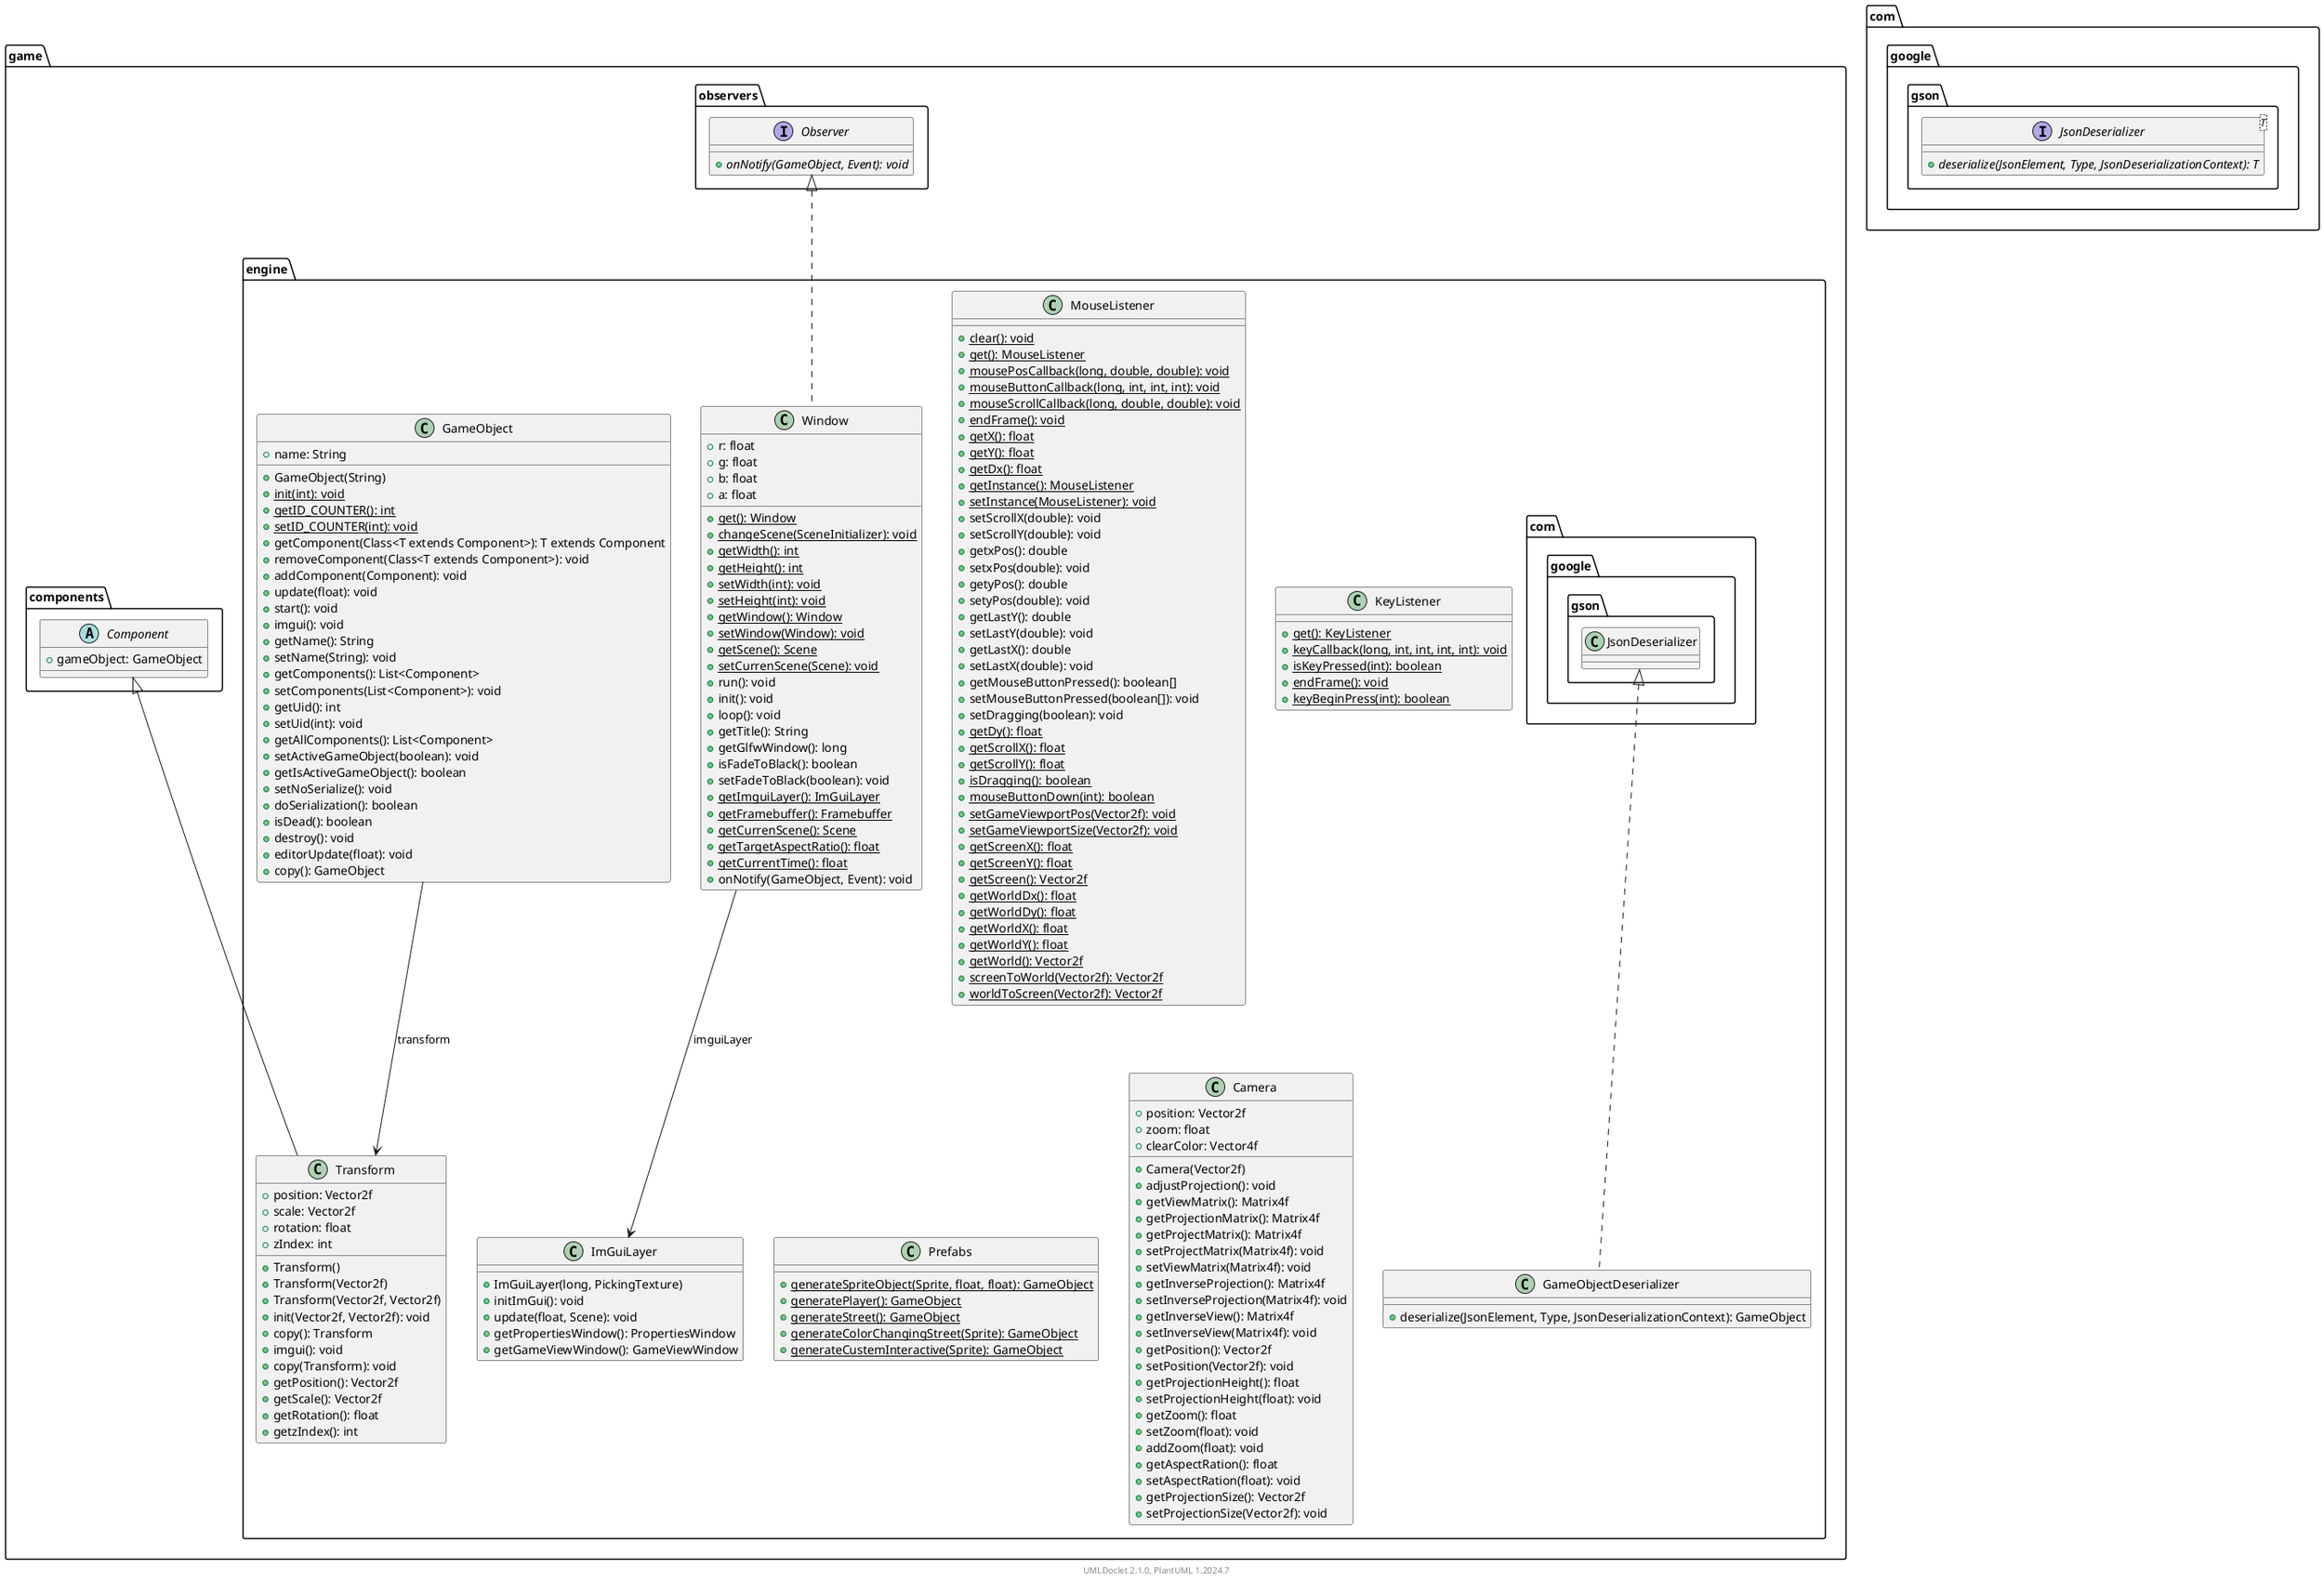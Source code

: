 @startuml
    namespace game.engine {

        class MouseListener [[MouseListener.html]] {
            {static} +clear(): void
            {static} +get(): MouseListener
            {static} +mousePosCallback(long, double, double): void
            {static} +mouseButtonCallback(long, int, int, int): void
            {static} +mouseScrollCallback(long, double, double): void
            {static} +endFrame(): void
            {static} +getX(): float
            {static} +getY(): float
            {static} +getDx(): float
            {static} +getInstance(): MouseListener
            {static} +setInstance(MouseListener): void
            +setScrollX(double): void
            +setScrollY(double): void
            +getxPos(): double
            +setxPos(double): void
            +getyPos(): double
            +setyPos(double): void
            +getLastY(): double
            +setLastY(double): void
            +getLastX(): double
            +setLastX(double): void
            +getMouseButtonPressed(): boolean[]
            +setMouseButtonPressed(boolean[]): void
            +setDragging(boolean): void
            {static} +getDy(): float
            {static} +getScrollX(): float
            {static} +getScrollY(): float
            {static} +isDragging(): boolean
            {static} +mouseButtonDown(int): boolean
            {static} +setGameViewportPos(Vector2f): void
            {static} +setGameViewportSize(Vector2f): void
            {static} +getScreenX(): float
            {static} +getScreenY(): float
            {static} +getScreen(): Vector2f
            {static} +getWorldDx(): float
            {static} +getWorldDy(): float
            {static} +getWorldX(): float
            {static} +getWorldY(): float
            {static} +getWorld(): Vector2f
            {static} +screenToWorld(Vector2f): Vector2f
            {static} +worldToScreen(Vector2f): Vector2f
        }

        class Window [[Window.html]] {
            +r: float
            +g: float
            +b: float
            +a: float
            {static} +get(): Window
            {static} +changeScene(SceneInitializer): void
            {static} +getWidth(): int
            {static} +getHeight(): int
            {static} +setWidth(int): void
            {static} +setHeight(int): void
            {static} +getWindow(): Window
            {static} +setWindow(Window): void
            {static} +getScene(): Scene
            {static} +setCurrenScene(Scene): void
            +run(): void
            +init(): void
            +loop(): void
            +getTitle(): String
            +getGlfwWindow(): long
            +isFadeToBlack(): boolean
            +setFadeToBlack(boolean): void
            {static} +getImguiLayer(): ImGuiLayer
            {static} +getFramebuffer(): Framebuffer
            {static} +getCurrenScene(): Scene
            {static} +getTargetAspectRatio(): float
            {static} +getCurrentTime(): float
            +onNotify(GameObject, Event): void
        }

        class Transform [[Transform.html]] {
            +position: Vector2f
            +scale: Vector2f
            +rotation: float
            +zIndex: int
            +Transform()
            +Transform(Vector2f)
            +Transform(Vector2f, Vector2f)
            +init(Vector2f, Vector2f): void
            +copy(): Transform
            +imgui(): void
            +copy(Transform): void
            +getPosition(): Vector2f
            +getScale(): Vector2f
            +getRotation(): float
            +getzIndex(): int
        }

        class KeyListener [[KeyListener.html]] {
            {static} +get(): KeyListener
            {static} +keyCallback(long, int, int, int, int): void
            {static} +isKeyPressed(int): boolean
            {static} +endFrame(): void
            {static} +keyBeginPress(int): boolean
        }

        class Prefabs [[Prefabs.html]] {
            {static} +generateSpriteObject(Sprite, float, float): GameObject
            {static} +generatePlayer(): GameObject
            {static} +generateStreet(): GameObject
            {static} +generateColorChangingStreet(Sprite): GameObject
            {static} +generateCustemInteractive(Sprite): GameObject
        }

        class ImGuiLayer [[ImGuiLayer.html]] {
            +ImGuiLayer(long, PickingTexture)
            +initImGui(): void
            +update(float, Scene): void
            +getPropertiesWindow(): PropertiesWindow
            +getGameViewWindow(): GameViewWindow
        }

        class GameObject [[GameObject.html]] {
            +name: String
            +GameObject(String)
            {static} +init(int): void
            {static} +getID_COUNTER(): int
            {static} +setID_COUNTER(int): void
            +getComponent(Class<T extends Component>): T extends Component
            +removeComponent(Class<T extends Component>): void
            +addComponent(Component): void
            +update(float): void
            +start(): void
            +imgui(): void
            +getName(): String
            +setName(String): void
            +getComponents(): List<Component>
            +setComponents(List<Component>): void
            +getUid(): int
            +setUid(int): void
            +getAllComponents(): List<Component>
            +setActiveGameObject(boolean): void
            +getIsActiveGameObject(): boolean
            +setNoSerialize(): void
            +doSerialization(): boolean
            +isDead(): boolean
            +destroy(): void
            +editorUpdate(float): void
            +copy(): GameObject
        }

        class Camera [[Camera.html]] {
            +position: Vector2f
            +zoom: float
            +clearColor: Vector4f
            +Camera(Vector2f)
            +adjustProjection(): void
            +getViewMatrix(): Matrix4f
            +getProjectionMatrix(): Matrix4f
            +getProjectMatrix(): Matrix4f
            +setProjectMatrix(Matrix4f): void
            +setViewMatrix(Matrix4f): void
            +getInverseProjection(): Matrix4f
            +setInverseProjection(Matrix4f): void
            +getInverseView(): Matrix4f
            +setInverseView(Matrix4f): void
            +getPosition(): Vector2f
            +setPosition(Vector2f): void
            +getProjectionHeight(): float
            +setProjectionHeight(float): void
            +getZoom(): float
            +setZoom(float): void
            +addZoom(float): void
            +getAspectRation(): float
            +setAspectRation(float): void
            +getProjectionSize(): Vector2f
            +setProjectionSize(Vector2f): void
        }

        class GameObjectDeserializer [[GameObjectDeserializer.html]] {
            +deserialize(JsonElement, Type, JsonDeserializationContext): GameObject
        }

        game.observers.Observer <|.. Window
        Window --> ImGuiLayer: imguiLayer
        game.components.Component <|-- Transform
        GameObject --> Transform: transform
        com.google.gson.JsonDeserializer <|.. GameObjectDeserializer
    }

    namespace game.observers {
        interface Observer [[../observers/Observer.html]] {
            {abstract} +onNotify(GameObject, Event): void
        }
    }

    namespace game.components {
        abstract class Component [[../components/Component.html]] {
            +gameObject: GameObject
        }
    }

    namespace com.google.gson {
        interface JsonDeserializer<T> {
            {abstract} +deserialize(JsonElement, Type, JsonDeserializationContext): T
        }
    }

    center footer UMLDoclet 2.1.0, PlantUML %version()
@enduml
